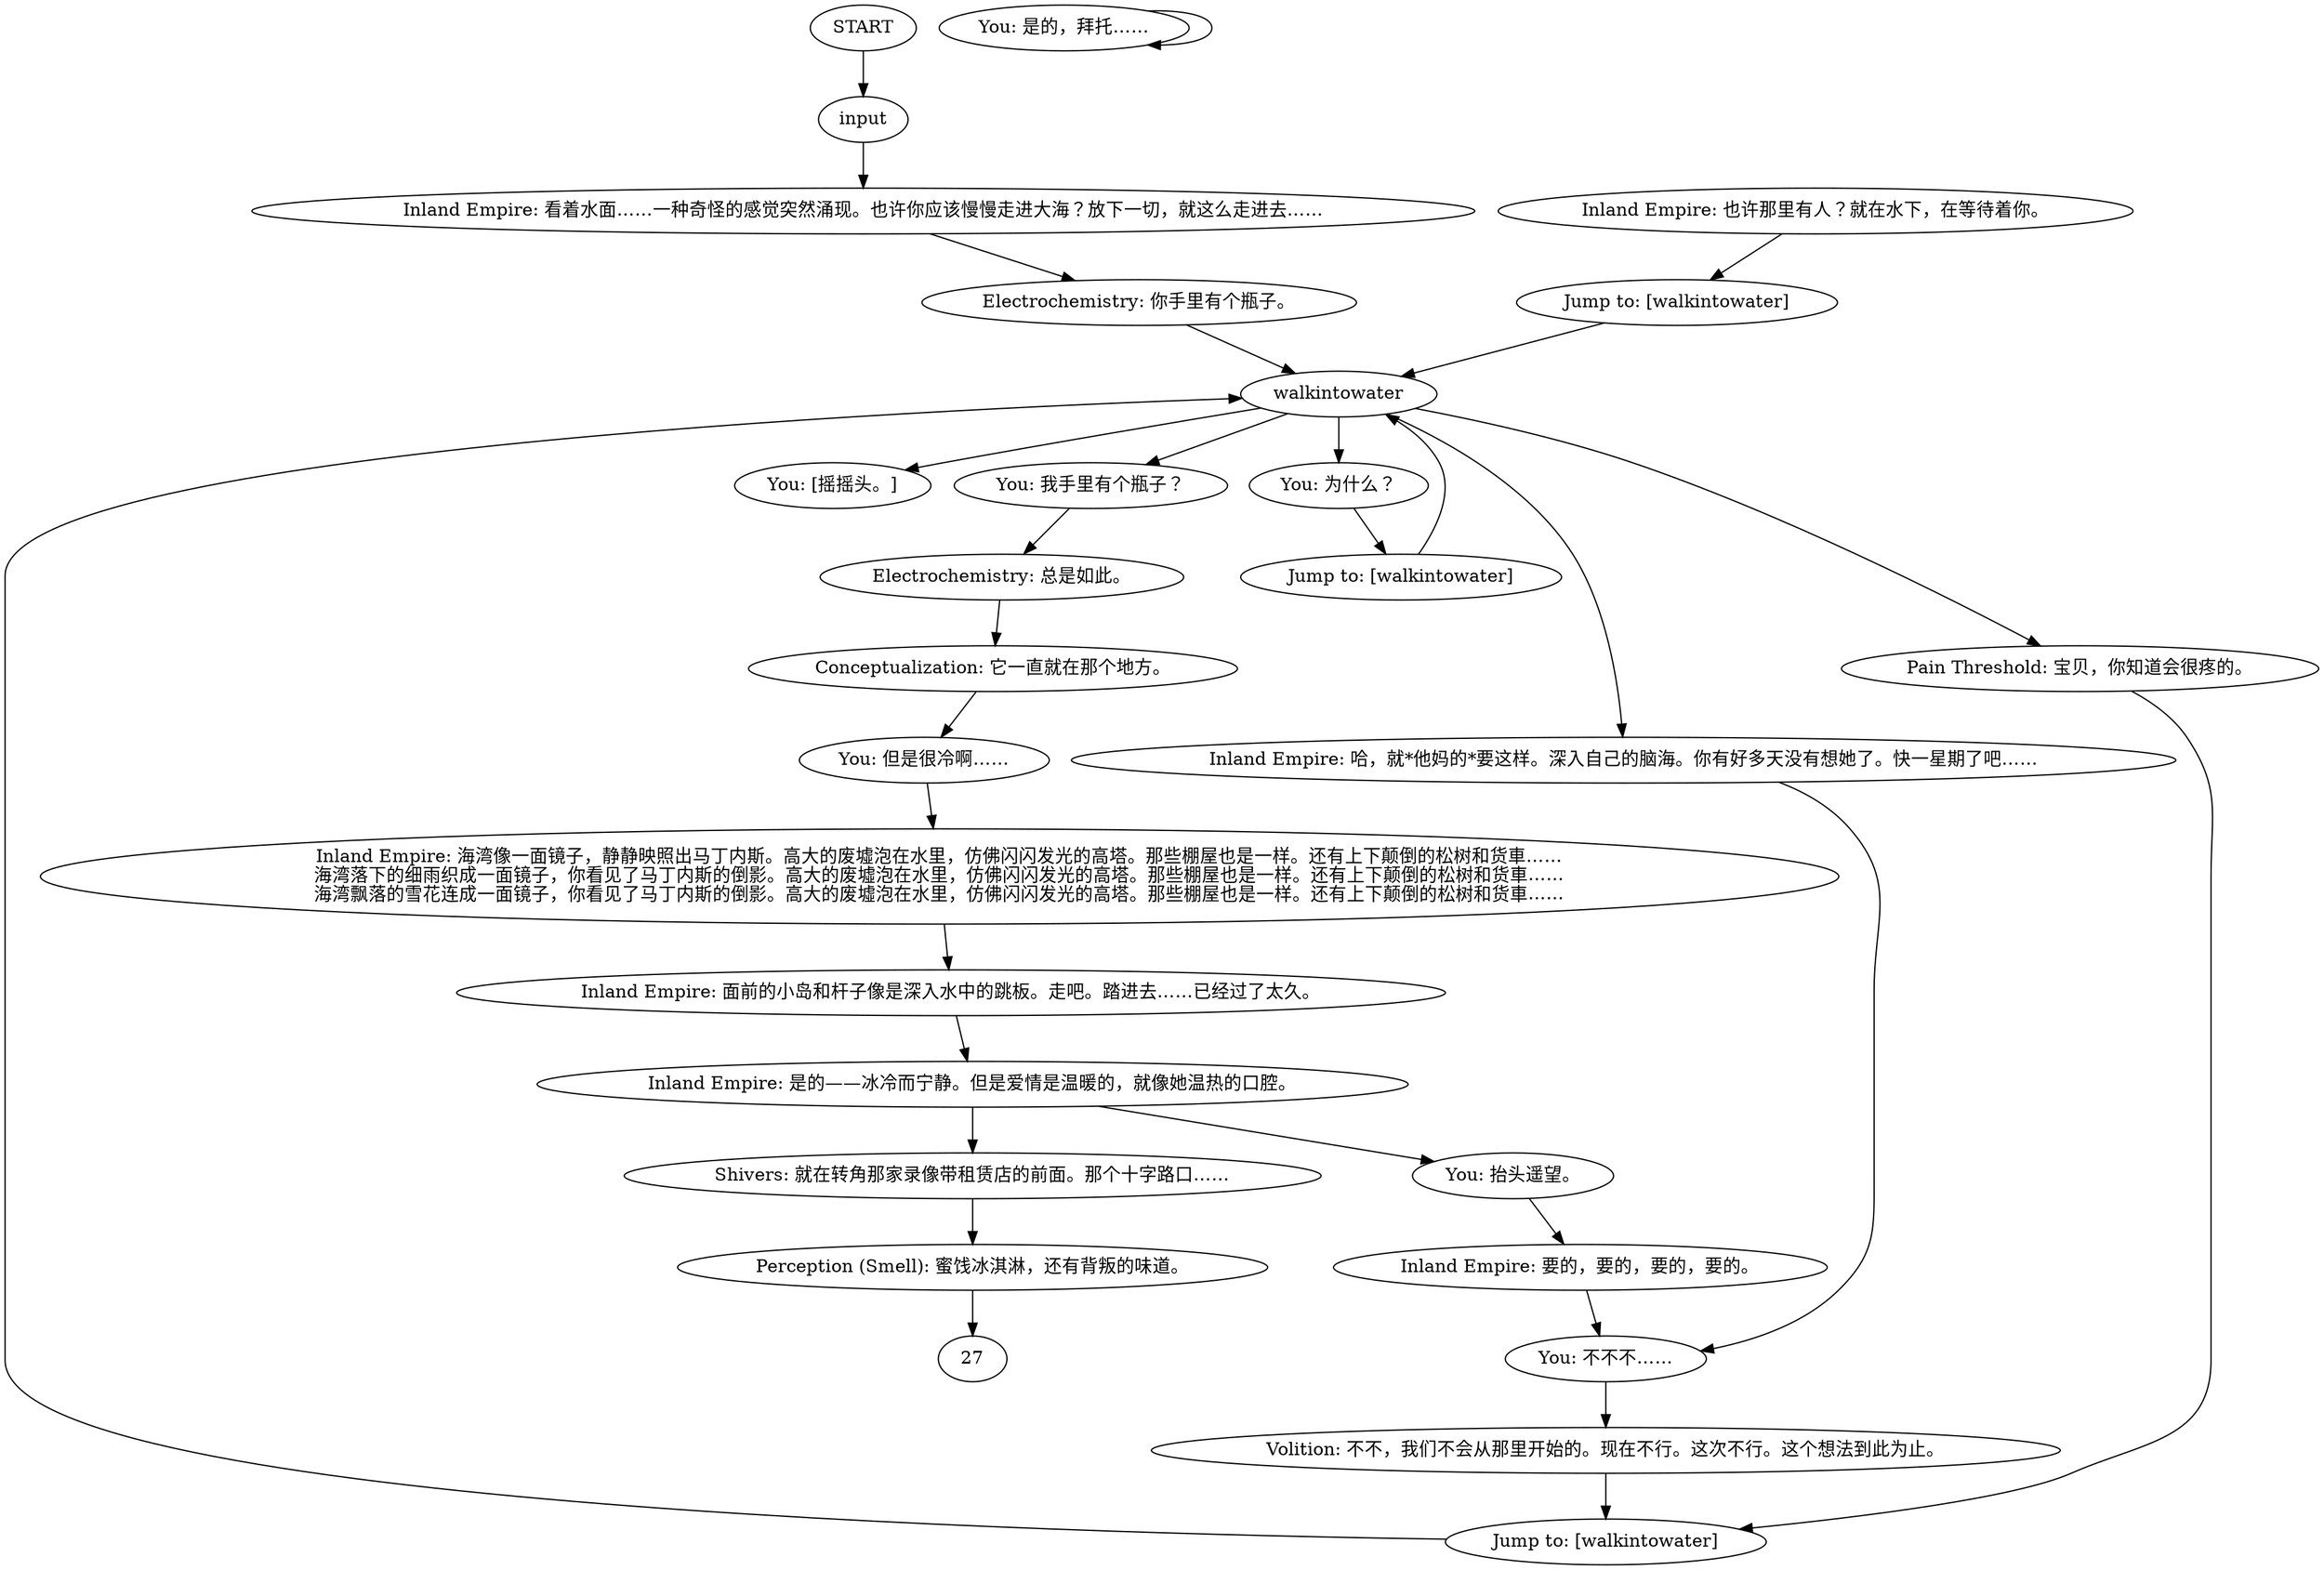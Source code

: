 # SEAFORT ORB / walk into water
# (walk into water dialogue, foreshadowing for dream)
# ==================================================
digraph G {
	  0 [label="START"];
	  1 [label="input"];
	  2 [label="Inland Empire: 看着水面……一种奇怪的感觉突然涌现。也许你应该慢慢走进大海？放下一切，就这么走进去……"];
	  3 [label="You: [摇摇头。]"];
	  4 [label="Jump to: [walkintowater]"];
	  5 [label="You: 我手里有个瓶子？"];
	  6 [label="Electrochemistry: 总是如此。"];
	  7 [label="Inland Empire: 面前的小岛和杆子像是深入水中的跳板。走吧。踏进去……已经过了太久。"];
	  8 [label="walkintowater"];
	  9 [label="You: 为什么？"];
	  10 [label="Electrochemistry: 你手里有个瓶子。"];
	  11 [label="Perception (Smell): 蜜饯冰淇淋，还有背叛的味道。"];
	  12 [label="Inland Empire: 也许那里有人？就在水下，在等待着你。"];
	  13 [label="Jump to: [walkintowater]"];
	  14 [label="Conceptualization: 它一直就在那个地方。"];
	  15 [label="Jump to: [walkintowater]"];
	  16 [label="Inland Empire: 是的——冰冷而宁静。但是爱情是温暖的，就像她温热的口腔。"];
	  17 [label="Inland Empire: 海湾像一面镜子，静静映照出马丁内斯。高大的废墟泡在水里，仿佛闪闪发光的高塔。那些棚屋也是一样。还有上下颠倒的松树和货車……\n海湾落下的细雨织成一面镜子，你看见了马丁内斯的倒影。高大的废墟泡在水里，仿佛闪闪发光的高塔。那些棚屋也是一样。还有上下颠倒的松树和货車……\n海湾飘落的雪花连成一面镜子，你看见了马丁内斯的倒影。高大的废墟泡在水里，仿佛闪闪发光的高塔。那些棚屋也是一样。还有上下颠倒的松树和货車……"];
	  18 [label="Inland Empire: 要的，要的，要的，要的。"];
	  19 [label="Volition: 不不，我们不会从那里开始的。现在不行。这次不行。这个想法到此为止。"];
	  20 [label="You: 不不不……"];
	  21 [label="Shivers: 就在转角那家录像带租赁店的前面。那个十字路口……"];
	  22 [label="You: 但是很冷啊……"];
	  23 [label="Inland Empire: 哈，就*他妈的*要这样。深入自己的脑海。你有好多天没有想她了。快一星期了吧……"];
	  24 [label="You: 是的，拜托……"];
	  25 [label="You: 抬头遥望。"];
	  26 [label="Pain Threshold: 宝贝，你知道会很疼的。"];
	  0 -> 1
	  1 -> 2
	  2 -> 10
	  4 -> 8
	  5 -> 6
	  6 -> 14
	  7 -> 16
	  8 -> 3
	  8 -> 5
	  8 -> 9
	  8 -> 23
	  8 -> 26
	  9 -> 13
	  10 -> 8
	  11 -> 27
	  12 -> 15
	  13 -> 8
	  14 -> 22
	  15 -> 8
	  16 -> 25
	  16 -> 21
	  17 -> 7
	  18 -> 20
	  19 -> 4
	  20 -> 19
	  21 -> 11
	  22 -> 17
	  23 -> 20
	  24 -> 24
	  25 -> 18
	  26 -> 4
}

